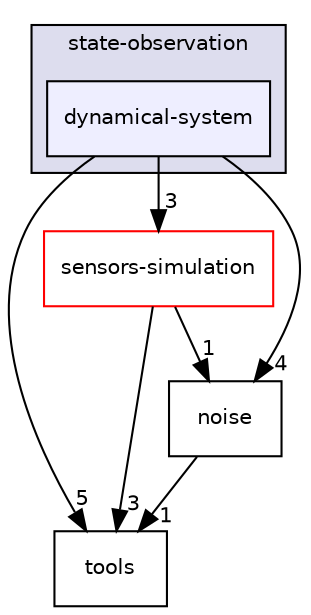 digraph "include/state-observation/dynamical-system" {
  compound=true
  node [ fontsize="10", fontname="Helvetica"];
  edge [ labelfontsize="10", labelfontname="Helvetica"];
  subgraph clusterdir_83a5adf5943f4a4b3f547bb1caea8ebc {
    graph [ bgcolor="#ddddee", pencolor="black", label="state-observation" fontname="Helvetica", fontsize="10", URL="dir_83a5adf5943f4a4b3f547bb1caea8ebc.html"]
  dir_1590af73df7e3bdf8b13ca2f501650d1 [shape=box, label="dynamical-system", style="filled", fillcolor="#eeeeff", pencolor="black", URL="dir_1590af73df7e3bdf8b13ca2f501650d1.html"];
  }
  dir_10173d511f8d64922babfe9876d221d4 [shape=box label="tools" URL="dir_10173d511f8d64922babfe9876d221d4.html"];
  dir_2561071a805c5ec499f97a9e3197d13a [shape=box label="sensors-simulation" fillcolor="white" style="filled" color="red" URL="dir_2561071a805c5ec499f97a9e3197d13a.html"];
  dir_6fbd0b0e2cb21ce00ddd2cc4e06b3785 [shape=box label="noise" URL="dir_6fbd0b0e2cb21ce00ddd2cc4e06b3785.html"];
  dir_2561071a805c5ec499f97a9e3197d13a->dir_10173d511f8d64922babfe9876d221d4 [headlabel="3", labeldistance=1.5 headhref="dir_000010_000012.html"];
  dir_2561071a805c5ec499f97a9e3197d13a->dir_6fbd0b0e2cb21ce00ddd2cc4e06b3785 [headlabel="1", labeldistance=1.5 headhref="dir_000010_000008.html"];
  dir_1590af73df7e3bdf8b13ca2f501650d1->dir_10173d511f8d64922babfe9876d221d4 [headlabel="5", labeldistance=1.5 headhref="dir_000004_000012.html"];
  dir_1590af73df7e3bdf8b13ca2f501650d1->dir_2561071a805c5ec499f97a9e3197d13a [headlabel="3", labeldistance=1.5 headhref="dir_000004_000010.html"];
  dir_1590af73df7e3bdf8b13ca2f501650d1->dir_6fbd0b0e2cb21ce00ddd2cc4e06b3785 [headlabel="4", labeldistance=1.5 headhref="dir_000004_000008.html"];
  dir_6fbd0b0e2cb21ce00ddd2cc4e06b3785->dir_10173d511f8d64922babfe9876d221d4 [headlabel="1", labeldistance=1.5 headhref="dir_000008_000012.html"];
}
